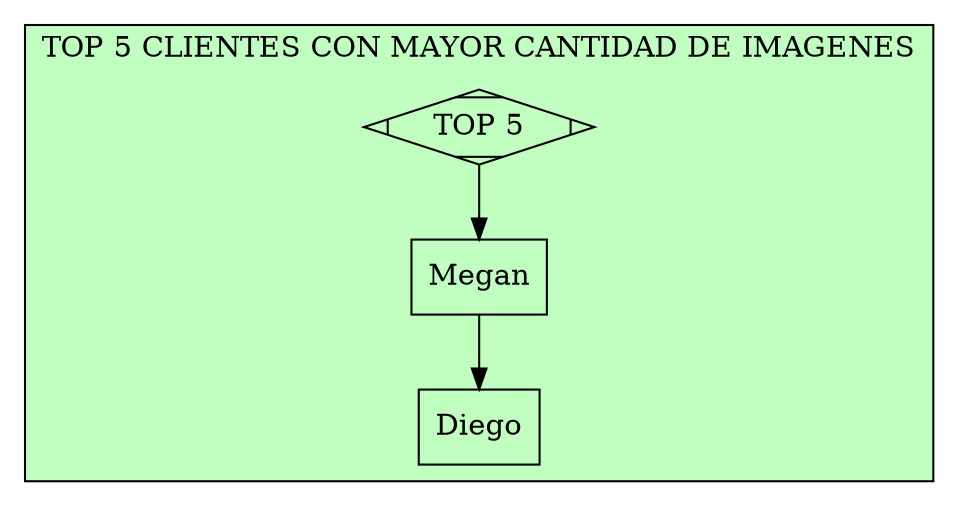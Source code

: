 digraph G { 
subgraph cluster_Clientes_Atendidos{ 
label="TOP 5 CLIENTES CON MAYOR CANTIDAD DE IMAGENES"; 
bgcolor="darkseagreen1"; 
Start [shape="Mdiamond" label="TOP 5"];
node[shape = box];
Nodo1[label="Megan"];
Nodo2[label="Diego"];
Start -> Nodo1;
Nodo1 -> Nodo2;

}
rankdir = TB;
}
